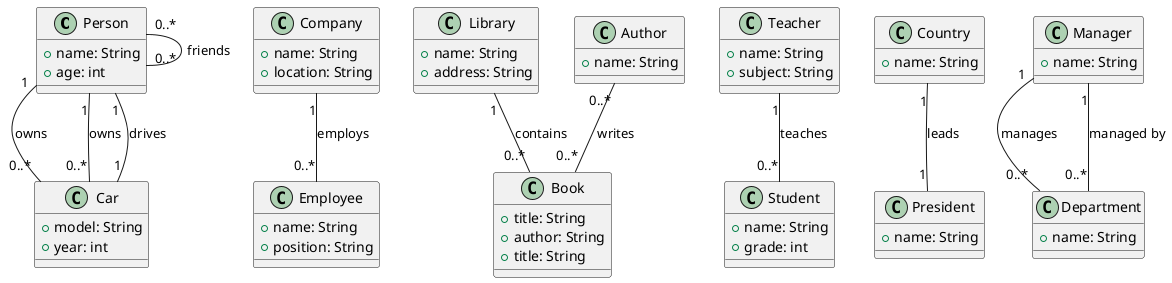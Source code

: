 @startuml
class Person {
  +name: String
  +age: int
}

class Car {
  +model: String
  +year: int
}

Person "1" -- "0..*" Car : owns
Person "1" -- "0..*" Car : owns
class Company {
  +name: String
  +location: String
}

class Employee {
  +name: String
  +position: String
}

Company "1" -- "0..*" Employee : employs

class Book {
  +title: String
  +author: String
}

class Library {
  +name: String
  +address: String
}

Library "1" -- "0..*" Book : contains

class Teacher {
  +name: String
  +subject: String
}

class Student {
  +name: String
  +grade: int
}

Teacher "1" -- "0..*" Student : teaches
Person "1" -- "1" Car : drives
class Country {
  +name: String
}

class President {
  +name: String
}

Country "1" -- "1" President : leads

class Author {
  +name: String
}

class Book {
  +title: String
}

Author "0..*" -- "0..*" Book : writes

class Manager {
  +name: String
}

class Department {
  +name: String
}

Manager "1" -- "0..*" Department : manages
Department "0..*" -- "1" Manager : managed by
Person "0..*" -- "0..*" Person : friends
@enduml